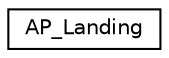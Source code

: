 digraph "Graphical Class Hierarchy"
{
 // INTERACTIVE_SVG=YES
  edge [fontname="Helvetica",fontsize="10",labelfontname="Helvetica",labelfontsize="10"];
  node [fontname="Helvetica",fontsize="10",shape=record];
  rankdir="LR";
  Node1 [label="AP_Landing",height=0.2,width=0.4,color="black", fillcolor="white", style="filled",URL="$classAP__Landing.html",tooltip="Class managing ArduPlane landing methods. "];
}
